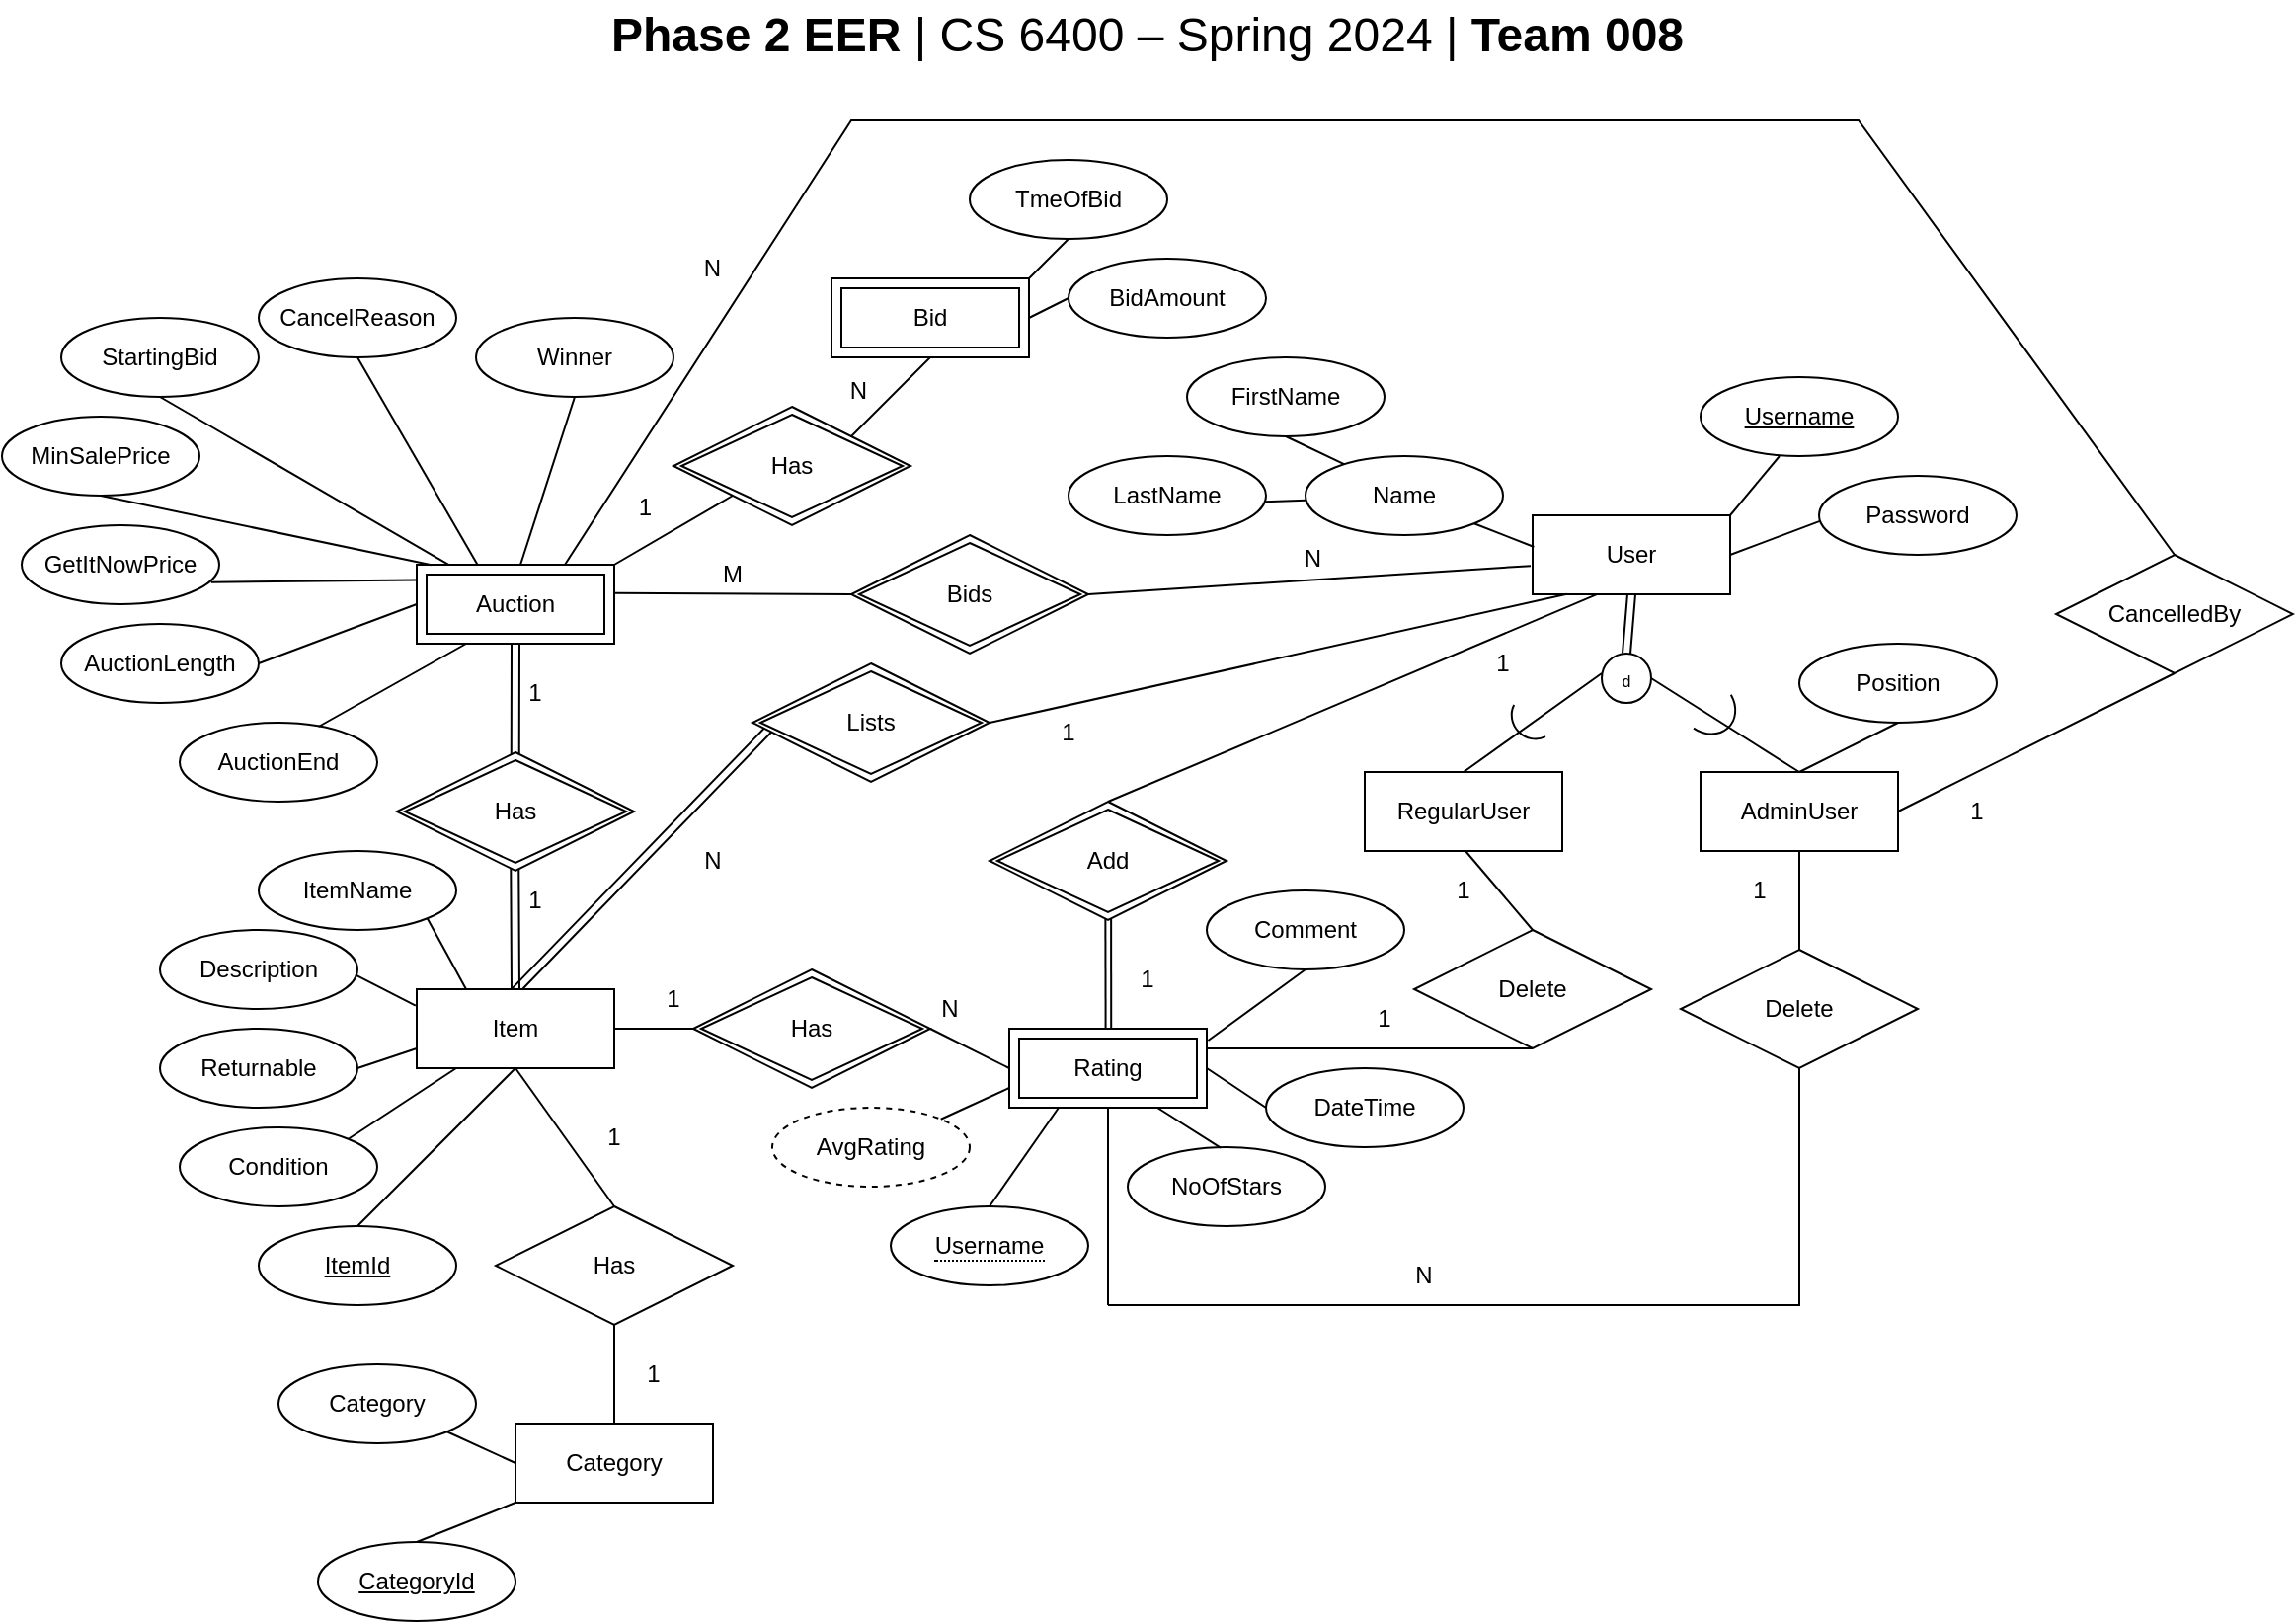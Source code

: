 <mxfile version="24.0.1" type="device">
  <diagram id="R2lEEEUBdFMjLlhIrx00" name="Page-1">
    <mxGraphModel dx="2284" dy="1818" grid="1" gridSize="10" guides="1" tooltips="1" connect="1" arrows="1" fold="1" page="1" pageScale="1" pageWidth="850" pageHeight="1100" background="none" math="0" shadow="0" extFonts="Permanent Marker^https://fonts.googleapis.com/css?family=Permanent+Marker">
      <root>
        <mxCell id="0" />
        <mxCell id="1" parent="0" />
        <mxCell id="Hxyw7TVed6CMUhGU0ngd-3" value="User" style="whiteSpace=wrap;html=1;align=center;" parent="1" vertex="1">
          <mxGeometry x="375" y="80" width="100" height="40" as="geometry" />
        </mxCell>
        <mxCell id="Hxyw7TVed6CMUhGU0ngd-4" value="AdminUser" style="whiteSpace=wrap;html=1;align=center;" parent="1" vertex="1">
          <mxGeometry x="460" y="210" width="100" height="40" as="geometry" />
        </mxCell>
        <mxCell id="Hxyw7TVed6CMUhGU0ngd-5" value="RegularUser" style="whiteSpace=wrap;html=1;align=center;" parent="1" vertex="1">
          <mxGeometry x="290" y="210" width="100" height="40" as="geometry" />
        </mxCell>
        <mxCell id="Hxyw7TVed6CMUhGU0ngd-7" value="Password" style="ellipse;whiteSpace=wrap;html=1;align=center;" parent="1" vertex="1">
          <mxGeometry x="520" y="60" width="100" height="40" as="geometry" />
        </mxCell>
        <mxCell id="Hxyw7TVed6CMUhGU0ngd-14" value="&lt;font style=&quot;font-size: 8px;&quot;&gt;d&lt;/font&gt;" style="ellipse;whiteSpace=wrap;html=1;aspect=fixed;align=center;" parent="1" vertex="1">
          <mxGeometry x="410" y="150" width="25" height="25" as="geometry" />
        </mxCell>
        <mxCell id="Hxyw7TVed6CMUhGU0ngd-17" value="" style="endArrow=none;html=1;rounded=0;entryX=0.004;entryY=0.574;entryDx=0;entryDy=0;exitX=1;exitY=0.5;exitDx=0;exitDy=0;entryPerimeter=0;" parent="1" source="Hxyw7TVed6CMUhGU0ngd-3" target="Hxyw7TVed6CMUhGU0ngd-7" edge="1">
          <mxGeometry width="50" height="50" relative="1" as="geometry">
            <mxPoint x="480" y="110" as="sourcePoint" />
            <mxPoint x="510" y="90" as="targetPoint" />
          </mxGeometry>
        </mxCell>
        <mxCell id="Hxyw7TVed6CMUhGU0ngd-18" value="" style="endArrow=none;html=1;rounded=0;exitX=1;exitY=0;exitDx=0;exitDy=0;" parent="1" source="Hxyw7TVed6CMUhGU0ngd-3" edge="1">
          <mxGeometry width="50" height="50" relative="1" as="geometry">
            <mxPoint x="450" y="100" as="sourcePoint" />
            <mxPoint x="500" y="50" as="targetPoint" />
          </mxGeometry>
        </mxCell>
        <mxCell id="Hxyw7TVed6CMUhGU0ngd-20" value="Username" style="ellipse;whiteSpace=wrap;html=1;align=center;fontStyle=4;" parent="1" vertex="1">
          <mxGeometry x="460" y="10" width="100" height="40" as="geometry" />
        </mxCell>
        <mxCell id="Hxyw7TVed6CMUhGU0ngd-21" value="FirstName" style="ellipse;whiteSpace=wrap;html=1;align=center;" parent="1" vertex="1">
          <mxGeometry x="200" width="100" height="40" as="geometry" />
        </mxCell>
        <mxCell id="Hxyw7TVed6CMUhGU0ngd-22" value="LastName" style="ellipse;whiteSpace=wrap;html=1;align=center;" parent="1" vertex="1">
          <mxGeometry x="140" y="50" width="100" height="40" as="geometry" />
        </mxCell>
        <mxCell id="Hxyw7TVed6CMUhGU0ngd-23" value="" style="endArrow=none;html=1;rounded=0;exitX=0.993;exitY=0.579;exitDx=0;exitDy=0;exitPerimeter=0;entryX=0.003;entryY=0.558;entryDx=0;entryDy=0;entryPerimeter=0;" parent="1" source="Hxyw7TVed6CMUhGU0ngd-22" target="oSjo5vYRVV7ij-zCYn1A-18" edge="1">
          <mxGeometry width="50" height="50" relative="1" as="geometry">
            <mxPoint x="285" y="160" as="sourcePoint" />
            <mxPoint x="375" y="110" as="targetPoint" />
          </mxGeometry>
        </mxCell>
        <mxCell id="Hxyw7TVed6CMUhGU0ngd-24" value="" style="endArrow=none;html=1;rounded=0;exitX=0.5;exitY=1;exitDx=0;exitDy=0;entryX=0.2;entryY=0.108;entryDx=0;entryDy=0;entryPerimeter=0;" parent="1" source="Hxyw7TVed6CMUhGU0ngd-21" target="oSjo5vYRVV7ij-zCYn1A-18" edge="1">
          <mxGeometry width="50" height="50" relative="1" as="geometry">
            <mxPoint x="340" y="50" as="sourcePoint" />
            <mxPoint x="400" y="80" as="targetPoint" />
          </mxGeometry>
        </mxCell>
        <mxCell id="Hxyw7TVed6CMUhGU0ngd-26" value="Position" style="ellipse;whiteSpace=wrap;html=1;align=center;" parent="1" vertex="1">
          <mxGeometry x="510" y="145" width="100" height="40" as="geometry" />
        </mxCell>
        <mxCell id="Hxyw7TVed6CMUhGU0ngd-27" value="" style="endArrow=none;html=1;rounded=0;exitX=0.5;exitY=0;exitDx=0;exitDy=0;entryX=0.5;entryY=1;entryDx=0;entryDy=0;" parent="1" source="Hxyw7TVed6CMUhGU0ngd-4" target="Hxyw7TVed6CMUhGU0ngd-26" edge="1">
          <mxGeometry width="50" height="50" relative="1" as="geometry">
            <mxPoint x="390" y="260" as="sourcePoint" />
            <mxPoint x="440" y="210" as="targetPoint" />
          </mxGeometry>
        </mxCell>
        <mxCell id="Hxyw7TVed6CMUhGU0ngd-48" value="" style="endArrow=none;html=1;rounded=0;exitX=-0.01;exitY=0.64;exitDx=0;exitDy=0;entryX=1;entryY=0.5;entryDx=0;entryDy=0;exitPerimeter=0;" parent="1" source="Hxyw7TVed6CMUhGU0ngd-3" target="Hxyw7TVed6CMUhGU0ngd-84" edge="1">
          <mxGeometry relative="1" as="geometry">
            <mxPoint x="320" y="130.0" as="sourcePoint" />
            <mxPoint x="320" y="170" as="targetPoint" />
          </mxGeometry>
        </mxCell>
        <mxCell id="Hxyw7TVed6CMUhGU0ngd-49" value="N" style="resizable=0;html=1;whiteSpace=wrap;align=right;verticalAlign=bottom;" parent="Hxyw7TVed6CMUhGU0ngd-48" connectable="0" vertex="1">
          <mxGeometry x="1" relative="1" as="geometry">
            <mxPoint x="120" y="-10" as="offset" />
          </mxGeometry>
        </mxCell>
        <mxCell id="Hxyw7TVed6CMUhGU0ngd-57" value="ItemName" style="ellipse;whiteSpace=wrap;html=1;align=center;" parent="1" vertex="1">
          <mxGeometry x="-270" y="250" width="100" height="40" as="geometry" />
        </mxCell>
        <mxCell id="Hxyw7TVed6CMUhGU0ngd-58" value="Description" style="ellipse;whiteSpace=wrap;html=1;align=center;" parent="1" vertex="1">
          <mxGeometry x="-320" y="290" width="100" height="40" as="geometry" />
        </mxCell>
        <mxCell id="Hxyw7TVed6CMUhGU0ngd-61" value="Returnable" style="ellipse;whiteSpace=wrap;html=1;align=center;" parent="1" vertex="1">
          <mxGeometry x="-320" y="340" width="100" height="40" as="geometry" />
        </mxCell>
        <mxCell id="Hxyw7TVed6CMUhGU0ngd-68" value="StartingBid" style="ellipse;whiteSpace=wrap;html=1;align=center;" parent="1" vertex="1">
          <mxGeometry x="-370" y="-20" width="100" height="40" as="geometry" />
        </mxCell>
        <mxCell id="Hxyw7TVed6CMUhGU0ngd-69" value="MinSalePrice" style="ellipse;whiteSpace=wrap;html=1;align=center;" parent="1" vertex="1">
          <mxGeometry x="-400" y="30" width="100" height="40" as="geometry" />
        </mxCell>
        <mxCell id="Hxyw7TVed6CMUhGU0ngd-70" value="AuctionLength" style="ellipse;whiteSpace=wrap;html=1;align=center;" parent="1" vertex="1">
          <mxGeometry x="-370" y="135" width="100" height="40" as="geometry" />
        </mxCell>
        <mxCell id="Hxyw7TVed6CMUhGU0ngd-71" value="AuctionEnd" style="ellipse;whiteSpace=wrap;html=1;align=center;" parent="1" vertex="1">
          <mxGeometry x="-310" y="185" width="100" height="40" as="geometry" />
        </mxCell>
        <mxCell id="Hxyw7TVed6CMUhGU0ngd-84" value="Bids" style="shape=rhombus;double=1;perimeter=rhombusPerimeter;whiteSpace=wrap;html=1;align=center;" parent="1" vertex="1">
          <mxGeometry x="30" y="90" width="120" height="60" as="geometry" />
        </mxCell>
        <mxCell id="oSjo5vYRVV7ij-zCYn1A-8" value="GetItNowPrice" style="ellipse;whiteSpace=wrap;html=1;align=center;" parent="1" vertex="1">
          <mxGeometry x="-390" y="85" width="100" height="40" as="geometry" />
        </mxCell>
        <mxCell id="oSjo5vYRVV7ij-zCYn1A-16" value="" style="shape=link;html=1;rounded=0;exitX=0.446;exitY=1.009;exitDx=0;exitDy=0;exitPerimeter=0;entryX=0.5;entryY=0;entryDx=0;entryDy=0;" parent="1" target="Hxyw7TVed6CMUhGU0ngd-14" edge="1">
          <mxGeometry relative="1" as="geometry">
            <mxPoint x="425.0" y="120.0" as="sourcePoint" />
            <mxPoint x="425.4" y="139.64" as="targetPoint" />
          </mxGeometry>
        </mxCell>
        <mxCell id="oSjo5vYRVV7ij-zCYn1A-18" value="Name" style="ellipse;whiteSpace=wrap;html=1;align=center;" parent="1" vertex="1">
          <mxGeometry x="260" y="50" width="100" height="40" as="geometry" />
        </mxCell>
        <mxCell id="oSjo5vYRVV7ij-zCYn1A-19" value="" style="endArrow=none;html=1;rounded=0;exitX=1;exitY=1;exitDx=0;exitDy=0;entryX=0.007;entryY=0.4;entryDx=0;entryDy=0;entryPerimeter=0;" parent="1" source="oSjo5vYRVV7ij-zCYn1A-18" target="Hxyw7TVed6CMUhGU0ngd-3" edge="1">
          <mxGeometry width="50" height="50" relative="1" as="geometry">
            <mxPoint x="290" y="160" as="sourcePoint" />
            <mxPoint x="340" y="110" as="targetPoint" />
          </mxGeometry>
        </mxCell>
        <mxCell id="oSjo5vYRVV7ij-zCYn1A-23" value="" style="shape=link;html=1;rounded=0;entryX=0.075;entryY=0.542;entryDx=0;entryDy=0;exitX=0.499;exitY=0.021;exitDx=0;exitDy=0;exitPerimeter=0;entryPerimeter=0;" parent="1" target="oSjo5vYRVV7ij-zCYn1A-77" edge="1">
          <mxGeometry width="50" height="50" relative="1" as="geometry">
            <mxPoint x="-140.1" y="320.84" as="sourcePoint" />
            <mxPoint x="40" y="230" as="targetPoint" />
          </mxGeometry>
        </mxCell>
        <mxCell id="oSjo5vYRVV7ij-zCYn1A-26" value="" style="endArrow=none;html=1;rounded=0;entryX=0.173;entryY=0.998;entryDx=0;entryDy=0;entryPerimeter=0;exitX=1;exitY=0.5;exitDx=0;exitDy=0;" parent="1" source="oSjo5vYRVV7ij-zCYn1A-77" target="Hxyw7TVed6CMUhGU0ngd-3" edge="1">
          <mxGeometry width="50" height="50" relative="1" as="geometry">
            <mxPoint x="160" y="230" as="sourcePoint" />
            <mxPoint x="260" y="190" as="targetPoint" />
          </mxGeometry>
        </mxCell>
        <mxCell id="oSjo5vYRVV7ij-zCYn1A-27" value="1" style="text;html=1;strokeColor=none;fillColor=none;align=center;verticalAlign=middle;whiteSpace=wrap;rounded=0;" parent="1" vertex="1">
          <mxGeometry x="110" y="175" width="60" height="30" as="geometry" />
        </mxCell>
        <mxCell id="oSjo5vYRVV7ij-zCYn1A-28" value="N" style="text;html=1;strokeColor=none;fillColor=none;align=center;verticalAlign=middle;whiteSpace=wrap;rounded=0;" parent="1" vertex="1">
          <mxGeometry x="-70" y="240" width="60" height="30" as="geometry" />
        </mxCell>
        <mxCell id="oSjo5vYRVV7ij-zCYn1A-30" value="Condition" style="ellipse;whiteSpace=wrap;html=1;align=center;" parent="1" vertex="1">
          <mxGeometry x="-310" y="390" width="100" height="40" as="geometry" />
        </mxCell>
        <mxCell id="oSjo5vYRVV7ij-zCYn1A-38" value="" style="endArrow=none;html=1;rounded=0;entryX=1.003;entryY=0.358;entryDx=0;entryDy=0;exitX=0;exitY=0.5;exitDx=0;exitDy=0;entryPerimeter=0;" parent="1" source="Hxyw7TVed6CMUhGU0ngd-84" target="oSjo5vYRVV7ij-zCYn1A-37" edge="1">
          <mxGeometry width="50" height="50" relative="1" as="geometry">
            <mxPoint x="76" y="142" as="sourcePoint" />
            <mxPoint x="-375" y="250" as="targetPoint" />
          </mxGeometry>
        </mxCell>
        <mxCell id="oSjo5vYRVV7ij-zCYn1A-37" value="Auction" style="shape=ext;margin=3;double=1;whiteSpace=wrap;html=1;align=center;" parent="1" vertex="1">
          <mxGeometry x="-190" y="105" width="100" height="40" as="geometry" />
        </mxCell>
        <mxCell id="oSjo5vYRVV7ij-zCYn1A-39" value="Has" style="shape=rhombus;double=1;perimeter=rhombusPerimeter;whiteSpace=wrap;html=1;align=center;" parent="1" vertex="1">
          <mxGeometry x="-200" y="200" width="120" height="60" as="geometry" />
        </mxCell>
        <mxCell id="oSjo5vYRVV7ij-zCYn1A-42" value="M" style="text;html=1;strokeColor=none;fillColor=none;align=center;verticalAlign=middle;whiteSpace=wrap;rounded=0;" parent="1" vertex="1">
          <mxGeometry x="-60" y="95" width="60" height="30" as="geometry" />
        </mxCell>
        <mxCell id="oSjo5vYRVV7ij-zCYn1A-43" value="1" style="text;html=1;strokeColor=none;fillColor=none;align=center;verticalAlign=middle;whiteSpace=wrap;rounded=0;" parent="1" vertex="1">
          <mxGeometry x="-160" y="155" width="60" height="30" as="geometry" />
        </mxCell>
        <mxCell id="oSjo5vYRVV7ij-zCYn1A-44" value="1" style="text;html=1;strokeColor=none;fillColor=none;align=center;verticalAlign=middle;whiteSpace=wrap;rounded=0;" parent="1" vertex="1">
          <mxGeometry x="-160" y="260" width="60" height="30" as="geometry" />
        </mxCell>
        <mxCell id="oSjo5vYRVV7ij-zCYn1A-46" value="" style="endArrow=none;html=1;rounded=0;exitX=0.703;exitY=0.05;exitDx=0;exitDy=0;exitPerimeter=0;entryX=0.25;entryY=1;entryDx=0;entryDy=0;" parent="1" source="Hxyw7TVed6CMUhGU0ngd-71" target="oSjo5vYRVV7ij-zCYn1A-37" edge="1">
          <mxGeometry width="50" height="50" relative="1" as="geometry">
            <mxPoint x="-120" y="170" as="sourcePoint" />
            <mxPoint x="-175" y="146" as="targetPoint" />
          </mxGeometry>
        </mxCell>
        <mxCell id="oSjo5vYRVV7ij-zCYn1A-47" value="" style="endArrow=none;html=1;rounded=0;exitX=1;exitY=0.5;exitDx=0;exitDy=0;entryX=0;entryY=0.5;entryDx=0;entryDy=0;" parent="1" source="Hxyw7TVed6CMUhGU0ngd-70" target="oSjo5vYRVV7ij-zCYn1A-37" edge="1">
          <mxGeometry width="50" height="50" relative="1" as="geometry">
            <mxPoint x="-150" y="200" as="sourcePoint" />
            <mxPoint x="-100" y="150" as="targetPoint" />
          </mxGeometry>
        </mxCell>
        <mxCell id="oSjo5vYRVV7ij-zCYn1A-48" value="" style="endArrow=none;html=1;rounded=0;exitX=0.959;exitY=0.721;exitDx=0;exitDy=0;exitPerimeter=0;entryX=-0.004;entryY=0.193;entryDx=0;entryDy=0;entryPerimeter=0;" parent="1" source="oSjo5vYRVV7ij-zCYn1A-8" target="oSjo5vYRVV7ij-zCYn1A-37" edge="1">
          <mxGeometry width="50" height="50" relative="1" as="geometry">
            <mxPoint x="-180" y="140" as="sourcePoint" />
            <mxPoint x="-130" y="90" as="targetPoint" />
          </mxGeometry>
        </mxCell>
        <mxCell id="oSjo5vYRVV7ij-zCYn1A-49" value="" style="endArrow=none;html=1;rounded=0;entryX=0.5;entryY=1;entryDx=0;entryDy=0;exitX=0.074;exitY=0.003;exitDx=0;exitDy=0;exitPerimeter=0;" parent="1" source="oSjo5vYRVV7ij-zCYn1A-37" target="Hxyw7TVed6CMUhGU0ngd-69" edge="1">
          <mxGeometry width="50" height="50" relative="1" as="geometry">
            <mxPoint x="-180" y="100" as="sourcePoint" />
            <mxPoint x="-130" y="90" as="targetPoint" />
          </mxGeometry>
        </mxCell>
        <mxCell id="oSjo5vYRVV7ij-zCYn1A-50" value="" style="endArrow=none;html=1;rounded=0;exitX=0.161;exitY=-0.001;exitDx=0;exitDy=0;exitPerimeter=0;entryX=0.5;entryY=1;entryDx=0;entryDy=0;" parent="1" source="oSjo5vYRVV7ij-zCYn1A-37" target="Hxyw7TVed6CMUhGU0ngd-68" edge="1">
          <mxGeometry width="50" height="50" relative="1" as="geometry">
            <mxPoint x="-180" y="150" as="sourcePoint" />
            <mxPoint x="-130" y="100" as="targetPoint" />
          </mxGeometry>
        </mxCell>
        <mxCell id="oSjo5vYRVV7ij-zCYn1A-51" value="" style="endArrow=none;html=1;rounded=0;exitX=1;exitY=1;exitDx=0;exitDy=0;entryX=0.25;entryY=0;entryDx=0;entryDy=0;" parent="1" source="Hxyw7TVed6CMUhGU0ngd-57" edge="1">
          <mxGeometry width="50" height="50" relative="1" as="geometry">
            <mxPoint x="-200" y="340" as="sourcePoint" />
            <mxPoint x="-165" y="320" as="targetPoint" />
          </mxGeometry>
        </mxCell>
        <mxCell id="oSjo5vYRVV7ij-zCYn1A-52" value="" style="endArrow=none;html=1;rounded=0;exitX=0.989;exitY=0.567;exitDx=0;exitDy=0;entryX=-0.006;entryY=0.207;entryDx=0;entryDy=0;entryPerimeter=0;exitPerimeter=0;" parent="1" source="Hxyw7TVed6CMUhGU0ngd-58" edge="1">
          <mxGeometry width="50" height="50" relative="1" as="geometry">
            <mxPoint x="-200" y="340" as="sourcePoint" />
            <mxPoint x="-190.6" y="328.28" as="targetPoint" />
          </mxGeometry>
        </mxCell>
        <mxCell id="oSjo5vYRVV7ij-zCYn1A-53" value="" style="endArrow=none;html=1;rounded=0;exitX=1;exitY=0.5;exitDx=0;exitDy=0;entryX=0;entryY=0.75;entryDx=0;entryDy=0;" parent="1" source="Hxyw7TVed6CMUhGU0ngd-61" edge="1">
          <mxGeometry width="50" height="50" relative="1" as="geometry">
            <mxPoint x="-230" y="360" as="sourcePoint" />
            <mxPoint x="-190" y="350" as="targetPoint" />
          </mxGeometry>
        </mxCell>
        <mxCell id="oSjo5vYRVV7ij-zCYn1A-54" value="" style="endArrow=none;html=1;rounded=0;exitX=1;exitY=0;exitDx=0;exitDy=0;entryX=0.195;entryY=1.013;entryDx=0;entryDy=0;entryPerimeter=0;" parent="1" source="oSjo5vYRVV7ij-zCYn1A-30" edge="1" target="lAz_LR4isITprQSDIWvb-13">
          <mxGeometry width="50" height="50" relative="1" as="geometry">
            <mxPoint x="-170" y="380" as="sourcePoint" />
            <mxPoint x="-140" y="360" as="targetPoint" />
            <Array as="points">
              <mxPoint x="-170" y="360" />
            </Array>
          </mxGeometry>
        </mxCell>
        <mxCell id="oSjo5vYRVV7ij-zCYn1A-66" value="BidAmount" style="ellipse;whiteSpace=wrap;html=1;align=center;" parent="1" vertex="1">
          <mxGeometry x="140" y="-50" width="100" height="40" as="geometry" />
        </mxCell>
        <mxCell id="oSjo5vYRVV7ij-zCYn1A-68" value="TmeOfBid" style="ellipse;whiteSpace=wrap;html=1;align=center;" parent="1" vertex="1">
          <mxGeometry x="90" y="-100" width="100" height="40" as="geometry" />
        </mxCell>
        <mxCell id="oSjo5vYRVV7ij-zCYn1A-69" value="" style="endArrow=none;html=1;rounded=0;exitX=0;exitY=0.5;exitDx=0;exitDy=0;entryX=1;entryY=0.5;entryDx=0;entryDy=0;" parent="1" source="oSjo5vYRVV7ij-zCYn1A-66" target="lAz_LR4isITprQSDIWvb-16" edge="1">
          <mxGeometry width="50" height="50" relative="1" as="geometry">
            <mxPoint x="360" y="695" as="sourcePoint" />
            <mxPoint x="75" y="95" as="targetPoint" />
          </mxGeometry>
        </mxCell>
        <mxCell id="oSjo5vYRVV7ij-zCYn1A-70" value="" style="endArrow=none;html=1;rounded=0;exitX=0.5;exitY=1;exitDx=0;exitDy=0;entryX=1;entryY=0;entryDx=0;entryDy=0;" parent="1" source="oSjo5vYRVV7ij-zCYn1A-68" edge="1" target="lAz_LR4isITprQSDIWvb-16">
          <mxGeometry width="50" height="50" relative="1" as="geometry">
            <mxPoint x="340" y="695" as="sourcePoint" />
            <mxPoint x="105" y="95" as="targetPoint" />
          </mxGeometry>
        </mxCell>
        <mxCell id="oSjo5vYRVV7ij-zCYn1A-71" value="CancelReason" style="ellipse;whiteSpace=wrap;html=1;align=center;" parent="1" vertex="1">
          <mxGeometry x="-270" y="-40" width="100" height="40" as="geometry" />
        </mxCell>
        <mxCell id="oSjo5vYRVV7ij-zCYn1A-74" value="Winner" style="ellipse;whiteSpace=wrap;html=1;align=center;" parent="1" vertex="1">
          <mxGeometry x="-160" y="-20" width="100" height="40" as="geometry" />
        </mxCell>
        <mxCell id="oSjo5vYRVV7ij-zCYn1A-77" value="Lists" style="shape=rhombus;double=1;perimeter=rhombusPerimeter;whiteSpace=wrap;html=1;align=center;" parent="1" vertex="1">
          <mxGeometry x="-20" y="155" width="120" height="60" as="geometry" />
        </mxCell>
        <mxCell id="oSjo5vYRVV7ij-zCYn1A-78" value="" style="endArrow=none;html=1;rounded=0;entryX=0.5;entryY=1;entryDx=0;entryDy=0;exitX=0.307;exitY=-0.002;exitDx=0;exitDy=0;exitPerimeter=0;" parent="1" source="oSjo5vYRVV7ij-zCYn1A-37" target="oSjo5vYRVV7ij-zCYn1A-71" edge="1">
          <mxGeometry width="50" height="50" relative="1" as="geometry">
            <mxPoint x="-110" y="150" as="sourcePoint" />
            <mxPoint x="-60" y="100" as="targetPoint" />
          </mxGeometry>
        </mxCell>
        <mxCell id="oSjo5vYRVV7ij-zCYn1A-81" value="" style="endArrow=none;html=1;rounded=0;entryX=0.5;entryY=1;entryDx=0;entryDy=0;exitX=0.524;exitY=0.01;exitDx=0;exitDy=0;exitPerimeter=0;" parent="1" source="oSjo5vYRVV7ij-zCYn1A-37" target="oSjo5vYRVV7ij-zCYn1A-74" edge="1">
          <mxGeometry width="50" height="50" relative="1" as="geometry">
            <mxPoint x="-130" y="100" as="sourcePoint" />
            <mxPoint x="-90" y="70" as="targetPoint" />
          </mxGeometry>
        </mxCell>
        <mxCell id="oSjo5vYRVV7ij-zCYn1A-84" value="" style="shape=link;html=1;rounded=0;entryX=0.5;entryY=1;entryDx=0;entryDy=0;exitX=0.499;exitY=0.021;exitDx=0;exitDy=0;exitPerimeter=0;" parent="1" source="oSjo5vYRVV7ij-zCYn1A-39" target="oSjo5vYRVV7ij-zCYn1A-37" edge="1">
          <mxGeometry relative="1" as="geometry">
            <mxPoint x="-140" y="200" as="sourcePoint" />
            <mxPoint x="-140" y="150.28" as="targetPoint" />
          </mxGeometry>
        </mxCell>
        <mxCell id="oSjo5vYRVV7ij-zCYn1A-87" value="" style="shape=link;html=1;rounded=0;entryX=0.5;entryY=0;entryDx=0;entryDy=0;exitX=0.497;exitY=0.981;exitDx=0;exitDy=0;exitPerimeter=0;" parent="1" source="oSjo5vYRVV7ij-zCYn1A-39" edge="1">
          <mxGeometry relative="1" as="geometry">
            <mxPoint x="-140" y="280" as="sourcePoint" />
            <mxPoint x="-140" y="320" as="targetPoint" />
          </mxGeometry>
        </mxCell>
        <mxCell id="oSjo5vYRVV7ij-zCYn1A-89" value="CancelledBy" style="shape=rhombus;perimeter=rhombusPerimeter;whiteSpace=wrap;html=1;align=center;" parent="1" vertex="1">
          <mxGeometry x="640" y="100" width="120" height="60" as="geometry" />
        </mxCell>
        <mxCell id="oSjo5vYRVV7ij-zCYn1A-90" value="" style="endArrow=none;html=1;rounded=0;entryX=0.5;entryY=1;entryDx=0;entryDy=0;exitX=1;exitY=0.5;exitDx=0;exitDy=0;" parent="1" source="Hxyw7TVed6CMUhGU0ngd-4" target="oSjo5vYRVV7ij-zCYn1A-89" edge="1">
          <mxGeometry width="50" height="50" relative="1" as="geometry">
            <mxPoint x="270" y="250" as="sourcePoint" />
            <mxPoint x="320" y="200" as="targetPoint" />
          </mxGeometry>
        </mxCell>
        <mxCell id="oSjo5vYRVV7ij-zCYn1A-93" value="" style="endArrow=none;html=1;rounded=0;entryX=0.5;entryY=0;entryDx=0;entryDy=0;exitX=0.75;exitY=0;exitDx=0;exitDy=0;" parent="1" source="oSjo5vYRVV7ij-zCYn1A-37" target="oSjo5vYRVV7ij-zCYn1A-89" edge="1">
          <mxGeometry width="50" height="50" relative="1" as="geometry">
            <mxPoint x="-130" y="110" as="sourcePoint" />
            <mxPoint x="390" y="180" as="targetPoint" />
            <Array as="points">
              <mxPoint x="30" y="-120" />
              <mxPoint x="450" y="-120" />
              <mxPoint x="540" y="-120" />
            </Array>
          </mxGeometry>
        </mxCell>
        <mxCell id="oSjo5vYRVV7ij-zCYn1A-95" value="1" style="text;html=1;strokeColor=none;fillColor=none;align=center;verticalAlign=middle;whiteSpace=wrap;rounded=0;" parent="1" vertex="1">
          <mxGeometry x="570" y="215" width="60" height="30" as="geometry" />
        </mxCell>
        <mxCell id="oSjo5vYRVV7ij-zCYn1A-99" value="Rating" style="shape=ext;margin=3;double=1;whiteSpace=wrap;html=1;align=center;" parent="1" vertex="1">
          <mxGeometry x="110" y="340" width="100" height="40" as="geometry" />
        </mxCell>
        <mxCell id="oSjo5vYRVV7ij-zCYn1A-100" value="" style="endArrow=none;html=1;rounded=0;entryX=0.327;entryY=0.999;entryDx=0;entryDy=0;entryPerimeter=0;exitX=0.5;exitY=0;exitDx=0;exitDy=0;" parent="1" source="oSjo5vYRVV7ij-zCYn1A-102" target="Hxyw7TVed6CMUhGU0ngd-3" edge="1">
          <mxGeometry width="50" height="50" relative="1" as="geometry">
            <mxPoint x="210" y="220" as="sourcePoint" />
            <mxPoint x="170" y="230" as="targetPoint" />
          </mxGeometry>
        </mxCell>
        <mxCell id="oSjo5vYRVV7ij-zCYn1A-102" value="Add" style="shape=rhombus;double=1;perimeter=rhombusPerimeter;whiteSpace=wrap;html=1;align=center;" parent="1" vertex="1">
          <mxGeometry x="100" y="225" width="120" height="60" as="geometry" />
        </mxCell>
        <mxCell id="oSjo5vYRVV7ij-zCYn1A-103" value="" style="endArrow=none;html=1;rounded=0;exitX=0.516;exitY=-0.01;exitDx=0;exitDy=0;entryX=0.513;entryY=0.991;entryDx=0;entryDy=0;entryPerimeter=0;exitPerimeter=0;" parent="1" source="oSjo5vYRVV7ij-zCYn1A-99" target="oSjo5vYRVV7ij-zCYn1A-102" edge="1">
          <mxGeometry width="50" height="50" relative="1" as="geometry">
            <mxPoint x="220" y="270" as="sourcePoint" />
            <mxPoint x="270" y="220" as="targetPoint" />
          </mxGeometry>
        </mxCell>
        <mxCell id="oSjo5vYRVV7ij-zCYn1A-106" value="Comment" style="ellipse;whiteSpace=wrap;html=1;align=center;" parent="1" vertex="1">
          <mxGeometry x="210" y="270" width="100" height="40" as="geometry" />
        </mxCell>
        <mxCell id="oSjo5vYRVV7ij-zCYn1A-107" value="DateTime" style="ellipse;whiteSpace=wrap;html=1;align=center;" parent="1" vertex="1">
          <mxGeometry x="240" y="360" width="100" height="40" as="geometry" />
        </mxCell>
        <mxCell id="oSjo5vYRVV7ij-zCYn1A-108" value="NoOfStars" style="ellipse;whiteSpace=wrap;html=1;align=center;" parent="1" vertex="1">
          <mxGeometry x="170" y="400" width="100" height="40" as="geometry" />
        </mxCell>
        <mxCell id="oSjo5vYRVV7ij-zCYn1A-109" value="AvgRating" style="ellipse;whiteSpace=wrap;html=1;align=center;dashed=1;" parent="1" vertex="1">
          <mxGeometry x="-10" y="380" width="100" height="40" as="geometry" />
        </mxCell>
        <mxCell id="oSjo5vYRVV7ij-zCYn1A-110" value="1" style="text;html=1;strokeColor=none;fillColor=none;align=center;verticalAlign=middle;whiteSpace=wrap;rounded=0;" parent="1" vertex="1">
          <mxGeometry x="330" y="140" width="60" height="30" as="geometry" />
        </mxCell>
        <mxCell id="oSjo5vYRVV7ij-zCYn1A-112" value="" style="endArrow=none;html=1;rounded=0;entryX=0.5;entryY=1;entryDx=0;entryDy=0;exitX=1.007;exitY=0.15;exitDx=0;exitDy=0;exitPerimeter=0;" parent="1" source="oSjo5vYRVV7ij-zCYn1A-99" target="oSjo5vYRVV7ij-zCYn1A-106" edge="1">
          <mxGeometry width="50" height="50" relative="1" as="geometry">
            <mxPoint x="190" y="390" as="sourcePoint" />
            <mxPoint x="240" y="340" as="targetPoint" />
          </mxGeometry>
        </mxCell>
        <mxCell id="oSjo5vYRVV7ij-zCYn1A-113" value="" style="endArrow=none;html=1;rounded=0;entryX=0;entryY=0.5;entryDx=0;entryDy=0;exitX=1;exitY=0.5;exitDx=0;exitDy=0;" parent="1" source="oSjo5vYRVV7ij-zCYn1A-99" target="oSjo5vYRVV7ij-zCYn1A-107" edge="1">
          <mxGeometry width="50" height="50" relative="1" as="geometry">
            <mxPoint x="190" y="390" as="sourcePoint" />
            <mxPoint x="240" y="340" as="targetPoint" />
          </mxGeometry>
        </mxCell>
        <mxCell id="oSjo5vYRVV7ij-zCYn1A-114" value="" style="endArrow=none;html=1;rounded=0;entryX=0.47;entryY=0.008;entryDx=0;entryDy=0;entryPerimeter=0;exitX=0.75;exitY=1;exitDx=0;exitDy=0;" parent="1" source="oSjo5vYRVV7ij-zCYn1A-99" target="oSjo5vYRVV7ij-zCYn1A-108" edge="1">
          <mxGeometry width="50" height="50" relative="1" as="geometry">
            <mxPoint x="190" y="390" as="sourcePoint" />
            <mxPoint x="240" y="340" as="targetPoint" />
          </mxGeometry>
        </mxCell>
        <mxCell id="oSjo5vYRVV7ij-zCYn1A-115" value="" style="endArrow=none;html=1;rounded=0;entryX=0;entryY=0.75;entryDx=0;entryDy=0;exitX=1;exitY=0;exitDx=0;exitDy=0;" parent="1" source="oSjo5vYRVV7ij-zCYn1A-109" target="oSjo5vYRVV7ij-zCYn1A-99" edge="1">
          <mxGeometry width="50" height="50" relative="1" as="geometry">
            <mxPoint x="190" y="390" as="sourcePoint" />
            <mxPoint x="240" y="340" as="targetPoint" />
          </mxGeometry>
        </mxCell>
        <mxCell id="oSjo5vYRVV7ij-zCYn1A-116" value="Has" style="shape=rhombus;double=1;perimeter=rhombusPerimeter;whiteSpace=wrap;html=1;align=center;" parent="1" vertex="1">
          <mxGeometry x="-50" y="310" width="120" height="60" as="geometry" />
        </mxCell>
        <mxCell id="oSjo5vYRVV7ij-zCYn1A-117" value="" style="endArrow=none;html=1;rounded=0;entryX=0;entryY=0.5;entryDx=0;entryDy=0;exitX=1;exitY=0.5;exitDx=0;exitDy=0;" parent="1" source="oSjo5vYRVV7ij-zCYn1A-116" target="oSjo5vYRVV7ij-zCYn1A-99" edge="1">
          <mxGeometry width="50" height="50" relative="1" as="geometry">
            <mxPoint x="110" y="420" as="sourcePoint" />
            <mxPoint x="160" y="370" as="targetPoint" />
          </mxGeometry>
        </mxCell>
        <mxCell id="oSjo5vYRVV7ij-zCYn1A-118" value="" style="endArrow=none;html=1;rounded=0;entryX=0;entryY=0.5;entryDx=0;entryDy=0;" parent="1" target="oSjo5vYRVV7ij-zCYn1A-116" edge="1">
          <mxGeometry width="50" height="50" relative="1" as="geometry">
            <mxPoint x="-90" y="340" as="sourcePoint" />
            <mxPoint x="160" y="370" as="targetPoint" />
          </mxGeometry>
        </mxCell>
        <mxCell id="oSjo5vYRVV7ij-zCYn1A-119" value="N" style="text;html=1;strokeColor=none;fillColor=none;align=center;verticalAlign=middle;whiteSpace=wrap;rounded=0;" parent="1" vertex="1">
          <mxGeometry x="50" y="315" width="60" height="30" as="geometry" />
        </mxCell>
        <mxCell id="oSjo5vYRVV7ij-zCYn1A-120" value="1" style="text;html=1;strokeColor=none;fillColor=none;align=center;verticalAlign=middle;whiteSpace=wrap;rounded=0;" parent="1" vertex="1">
          <mxGeometry x="-90" y="310" width="60" height="30" as="geometry" />
        </mxCell>
        <mxCell id="oSjo5vYRVV7ij-zCYn1A-122" value="1" style="text;html=1;strokeColor=none;fillColor=none;align=center;verticalAlign=middle;whiteSpace=wrap;rounded=0;" parent="1" vertex="1">
          <mxGeometry x="150" y="300" width="60" height="30" as="geometry" />
        </mxCell>
        <mxCell id="oSjo5vYRVV7ij-zCYn1A-123" value="Delete" style="shape=rhombus;perimeter=rhombusPerimeter;whiteSpace=wrap;html=1;align=center;" parent="1" vertex="1">
          <mxGeometry x="450" y="300" width="120" height="60" as="geometry" />
        </mxCell>
        <mxCell id="oSjo5vYRVV7ij-zCYn1A-124" value="" style="endArrow=none;html=1;rounded=0;entryX=0.5;entryY=1;entryDx=0;entryDy=0;exitX=0.5;exitY=0;exitDx=0;exitDy=0;" parent="1" source="oSjo5vYRVV7ij-zCYn1A-123" target="Hxyw7TVed6CMUhGU0ngd-4" edge="1">
          <mxGeometry width="50" height="50" relative="1" as="geometry">
            <mxPoint x="230" y="400" as="sourcePoint" />
            <mxPoint x="280" y="350" as="targetPoint" />
          </mxGeometry>
        </mxCell>
        <mxCell id="oSjo5vYRVV7ij-zCYn1A-125" value="" style="endArrow=none;html=1;rounded=0;entryX=0.5;entryY=1;entryDx=0;entryDy=0;" parent="1" target="oSjo5vYRVV7ij-zCYn1A-123" edge="1">
          <mxGeometry width="50" height="50" relative="1" as="geometry">
            <mxPoint x="160" y="480" as="sourcePoint" />
            <mxPoint x="280" y="350" as="targetPoint" />
            <Array as="points">
              <mxPoint x="510" y="480" />
            </Array>
          </mxGeometry>
        </mxCell>
        <mxCell id="oSjo5vYRVV7ij-zCYn1A-126" value="1" style="text;html=1;strokeColor=none;fillColor=none;align=center;verticalAlign=middle;whiteSpace=wrap;rounded=0;" parent="1" vertex="1">
          <mxGeometry x="460" y="255" width="60" height="30" as="geometry" />
        </mxCell>
        <mxCell id="oSjo5vYRVV7ij-zCYn1A-127" value="N" style="text;html=1;strokeColor=none;fillColor=none;align=center;verticalAlign=middle;whiteSpace=wrap;rounded=0;" parent="1" vertex="1">
          <mxGeometry x="290" y="450" width="60" height="30" as="geometry" />
        </mxCell>
        <mxCell id="oSjo5vYRVV7ij-zCYn1A-129" value="" style="endArrow=none;html=1;rounded=0;entryX=0.5;entryY=1;entryDx=0;entryDy=0;" parent="1" target="oSjo5vYRVV7ij-zCYn1A-99" edge="1">
          <mxGeometry width="50" height="50" relative="1" as="geometry">
            <mxPoint x="160" y="480" as="sourcePoint" />
            <mxPoint x="240" y="290" as="targetPoint" />
          </mxGeometry>
        </mxCell>
        <mxCell id="oSjo5vYRVV7ij-zCYn1A-130" value="Delete" style="shape=rhombus;perimeter=rhombusPerimeter;whiteSpace=wrap;html=1;align=center;" parent="1" vertex="1">
          <mxGeometry x="315" y="290" width="120" height="60" as="geometry" />
        </mxCell>
        <mxCell id="oSjo5vYRVV7ij-zCYn1A-131" value="" style="endArrow=none;html=1;rounded=0;exitX=0.5;exitY=0;exitDx=0;exitDy=0;" parent="1" source="oSjo5vYRVV7ij-zCYn1A-130" edge="1">
          <mxGeometry width="50" height="50" relative="1" as="geometry">
            <mxPoint x="190" y="340" as="sourcePoint" />
            <mxPoint x="341" y="250" as="targetPoint" />
          </mxGeometry>
        </mxCell>
        <mxCell id="oSjo5vYRVV7ij-zCYn1A-132" value="" style="endArrow=none;html=1;rounded=0;entryX=0.5;entryY=1;entryDx=0;entryDy=0;exitX=1;exitY=0.25;exitDx=0;exitDy=0;" parent="1" source="oSjo5vYRVV7ij-zCYn1A-99" target="oSjo5vYRVV7ij-zCYn1A-130" edge="1">
          <mxGeometry width="50" height="50" relative="1" as="geometry">
            <mxPoint x="190" y="340" as="sourcePoint" />
            <mxPoint x="240" y="290" as="targetPoint" />
          </mxGeometry>
        </mxCell>
        <mxCell id="oSjo5vYRVV7ij-zCYn1A-133" value="1" style="text;html=1;strokeColor=none;fillColor=none;align=center;verticalAlign=middle;whiteSpace=wrap;rounded=0;" parent="1" vertex="1">
          <mxGeometry x="310" y="255" width="60" height="30" as="geometry" />
        </mxCell>
        <mxCell id="oSjo5vYRVV7ij-zCYn1A-134" value="1" style="text;html=1;strokeColor=none;fillColor=none;align=center;verticalAlign=middle;whiteSpace=wrap;rounded=0;" parent="1" vertex="1">
          <mxGeometry x="270" y="320" width="60" height="30" as="geometry" />
        </mxCell>
        <mxCell id="4" value="" style="group" parent="1" vertex="1" connectable="0">
          <mxGeometry x="350" y="160" width="60" height="45.34" as="geometry" />
        </mxCell>
        <mxCell id="5" value="" style="verticalLabelPosition=bottom;verticalAlign=top;html=1;shape=mxgraph.basic.arc;startAngle=0.3;endAngle=0.702;rotation=45;" parent="4" vertex="1">
          <mxGeometry x="14.105" y="10.31" width="23.742" height="22.67" as="geometry" />
        </mxCell>
        <mxCell id="6" value="" style="endArrow=none;html=1;rounded=0;exitX=0.5;exitY=0;exitDx=0;exitDy=0;" parent="4" edge="1" source="Hxyw7TVed6CMUhGU0ngd-5">
          <mxGeometry width="50" height="50" relative="1" as="geometry">
            <mxPoint y="45.34" as="sourcePoint" />
            <mxPoint x="60" as="targetPoint" />
          </mxGeometry>
        </mxCell>
        <mxCell id="8" value="" style="group;rotation=-90;" parent="1" vertex="1" connectable="0">
          <mxGeometry x="450" y="145" width="52.58" height="62.58" as="geometry" />
        </mxCell>
        <mxCell id="9" value="" style="verticalLabelPosition=bottom;verticalAlign=top;html=1;shape=mxgraph.basic.arc;startAngle=0.3;endAngle=0.715;rotation=-45;" parent="8" vertex="1">
          <mxGeometry y="15.65" width="26.29" height="31.29" as="geometry" />
        </mxCell>
        <mxCell id="10" value="" style="endArrow=none;html=1;rounded=0;exitX=0.5;exitY=0;exitDx=0;exitDy=0;entryX=1;entryY=0.5;entryDx=0;entryDy=0;" parent="1" source="Hxyw7TVed6CMUhGU0ngd-4" target="Hxyw7TVed6CMUhGU0ngd-14" edge="1">
          <mxGeometry width="50" height="50" relative="1" as="geometry">
            <mxPoint x="498.502" y="237.996" as="sourcePoint" />
            <mxPoint x="440" y="170" as="targetPoint" />
          </mxGeometry>
        </mxCell>
        <mxCell id="12" value="N" style="resizable=0;html=1;whiteSpace=wrap;align=right;verticalAlign=bottom;" parent="1" connectable="0" vertex="1">
          <mxGeometry x="-199.999" y="135.0" as="geometry">
            <mxPoint x="165" y="-172" as="offset" />
          </mxGeometry>
        </mxCell>
        <mxCell id="13" value="&lt;p style=&quot;margin: 2pt 0in 0in; line-height: normal;&quot; align=&quot;center&quot; class=&quot;MsoNormal&quot;&gt;&lt;font style=&quot;font-size: 24px;&quot;&gt;&lt;b&gt;&lt;span style=&quot;font-family: Arial, sans-serif;&quot;&gt;Phase 2 EER &lt;/span&gt;&lt;/b&gt;&lt;span&gt;| CS 6400 – Spring 2024 | &lt;b&gt;Team 008&lt;/b&gt;&lt;/span&gt;&lt;/font&gt;&lt;/p&gt;" style="text;html=1;strokeColor=none;fillColor=none;align=center;verticalAlign=middle;whiteSpace=wrap;rounded=0;" parent="1" vertex="1">
          <mxGeometry x="-220" y="-180" width="800" height="30" as="geometry" />
        </mxCell>
        <mxCell id="lAz_LR4isITprQSDIWvb-13" value="Item" style="whiteSpace=wrap;html=1;align=center;" vertex="1" parent="1">
          <mxGeometry x="-190" y="320" width="100" height="40" as="geometry" />
        </mxCell>
        <mxCell id="lAz_LR4isITprQSDIWvb-14" value="&lt;u&gt;ItemId&lt;/u&gt;" style="ellipse;whiteSpace=wrap;html=1;align=center;" vertex="1" parent="1">
          <mxGeometry x="-270" y="440" width="100" height="40" as="geometry" />
        </mxCell>
        <mxCell id="lAz_LR4isITprQSDIWvb-15" value="" style="endArrow=none;html=1;rounded=0;entryX=0.5;entryY=1;entryDx=0;entryDy=0;exitX=0.5;exitY=0;exitDx=0;exitDy=0;" edge="1" parent="1" source="lAz_LR4isITprQSDIWvb-14" target="lAz_LR4isITprQSDIWvb-13">
          <mxGeometry width="50" height="50" relative="1" as="geometry">
            <mxPoint x="-170" y="450" as="sourcePoint" />
            <mxPoint x="-120" y="400" as="targetPoint" />
          </mxGeometry>
        </mxCell>
        <mxCell id="lAz_LR4isITprQSDIWvb-16" value="Bid" style="shape=ext;margin=3;double=1;whiteSpace=wrap;html=1;align=center;" vertex="1" parent="1">
          <mxGeometry x="20" y="-40" width="100" height="40" as="geometry" />
        </mxCell>
        <mxCell id="lAz_LR4isITprQSDIWvb-19" value="" style="endArrow=none;html=1;rounded=0;exitX=0.488;exitY=0;exitDx=0;exitDy=0;entryX=0.489;entryY=0.989;entryDx=0;entryDy=0;entryPerimeter=0;exitPerimeter=0;" edge="1" parent="1" source="oSjo5vYRVV7ij-zCYn1A-99" target="oSjo5vYRVV7ij-zCYn1A-102">
          <mxGeometry width="50" height="50" relative="1" as="geometry">
            <mxPoint x="150" y="340" as="sourcePoint" />
            <mxPoint x="150" y="285" as="targetPoint" />
          </mxGeometry>
        </mxCell>
        <mxCell id="lAz_LR4isITprQSDIWvb-28" value="" style="endArrow=none;html=1;rounded=0;entryX=0.5;entryY=1;entryDx=0;entryDy=0;exitX=1;exitY=0;exitDx=0;exitDy=0;" edge="1" parent="1" source="lAz_LR4isITprQSDIWvb-30" target="lAz_LR4isITprQSDIWvb-16">
          <mxGeometry relative="1" as="geometry">
            <mxPoint x="40" y="30" as="sourcePoint" />
            <mxPoint x="110" y="80" as="targetPoint" />
          </mxGeometry>
        </mxCell>
        <mxCell id="lAz_LR4isITprQSDIWvb-29" value="N" style="resizable=0;html=1;whiteSpace=wrap;align=right;verticalAlign=bottom;" connectable="0" vertex="1" parent="lAz_LR4isITprQSDIWvb-28">
          <mxGeometry x="1" relative="1" as="geometry">
            <mxPoint x="-30" y="25" as="offset" />
          </mxGeometry>
        </mxCell>
        <mxCell id="lAz_LR4isITprQSDIWvb-30" value="Has" style="shape=rhombus;double=1;perimeter=rhombusPerimeter;whiteSpace=wrap;html=1;align=center;" vertex="1" parent="1">
          <mxGeometry x="-60" y="25" width="120" height="60" as="geometry" />
        </mxCell>
        <mxCell id="lAz_LR4isITprQSDIWvb-31" value="" style="endArrow=none;html=1;rounded=0;entryX=0;entryY=1;entryDx=0;entryDy=0;exitX=1;exitY=0;exitDx=0;exitDy=0;" edge="1" parent="1" source="oSjo5vYRVV7ij-zCYn1A-37" target="lAz_LR4isITprQSDIWvb-30">
          <mxGeometry relative="1" as="geometry">
            <mxPoint x="-50" y="80" as="sourcePoint" />
            <mxPoint x="110" y="80" as="targetPoint" />
          </mxGeometry>
        </mxCell>
        <mxCell id="lAz_LR4isITprQSDIWvb-32" value="1" style="resizable=0;html=1;whiteSpace=wrap;align=right;verticalAlign=bottom;" connectable="0" vertex="1" parent="lAz_LR4isITprQSDIWvb-31">
          <mxGeometry x="1" relative="1" as="geometry">
            <mxPoint x="-40" y="15" as="offset" />
          </mxGeometry>
        </mxCell>
        <mxCell id="lAz_LR4isITprQSDIWvb-36" value="&lt;span style=&quot;border-bottom: 1px dotted&quot;&gt;Username&lt;/span&gt;" style="ellipse;whiteSpace=wrap;html=1;align=center;" vertex="1" parent="1">
          <mxGeometry x="50" y="430" width="100" height="40" as="geometry" />
        </mxCell>
        <mxCell id="lAz_LR4isITprQSDIWvb-39" value="" style="endArrow=none;html=1;rounded=0;entryX=0.25;entryY=1;entryDx=0;entryDy=0;exitX=0.5;exitY=0;exitDx=0;exitDy=0;" edge="1" parent="1" source="lAz_LR4isITprQSDIWvb-36" target="oSjo5vYRVV7ij-zCYn1A-99">
          <mxGeometry width="50" height="50" relative="1" as="geometry">
            <mxPoint x="120" y="420" as="sourcePoint" />
            <mxPoint x="170" y="370" as="targetPoint" />
          </mxGeometry>
        </mxCell>
        <mxCell id="lAz_LR4isITprQSDIWvb-40" value="Has" style="shape=rhombus;perimeter=rhombusPerimeter;whiteSpace=wrap;html=1;align=center;" vertex="1" parent="1">
          <mxGeometry x="-150" y="430" width="120" height="60" as="geometry" />
        </mxCell>
        <mxCell id="lAz_LR4isITprQSDIWvb-41" value="Category" style="whiteSpace=wrap;html=1;align=center;" vertex="1" parent="1">
          <mxGeometry x="-140" y="540" width="100" height="40" as="geometry" />
        </mxCell>
        <mxCell id="lAz_LR4isITprQSDIWvb-42" value="" style="endArrow=none;html=1;rounded=0;entryX=0.5;entryY=1;entryDx=0;entryDy=0;" edge="1" parent="1" target="lAz_LR4isITprQSDIWvb-13">
          <mxGeometry width="50" height="50" relative="1" as="geometry">
            <mxPoint x="-90" y="430" as="sourcePoint" />
            <mxPoint x="20" y="470" as="targetPoint" />
          </mxGeometry>
        </mxCell>
        <mxCell id="lAz_LR4isITprQSDIWvb-43" value="" style="endArrow=none;html=1;rounded=0;entryX=0.5;entryY=1;entryDx=0;entryDy=0;exitX=0.5;exitY=0;exitDx=0;exitDy=0;" edge="1" parent="1" source="lAz_LR4isITprQSDIWvb-41" target="lAz_LR4isITprQSDIWvb-40">
          <mxGeometry width="50" height="50" relative="1" as="geometry">
            <mxPoint x="-60" y="500" as="sourcePoint" />
            <mxPoint x="-10" y="450" as="targetPoint" />
          </mxGeometry>
        </mxCell>
        <mxCell id="lAz_LR4isITprQSDIWvb-44" value="" style="endArrow=none;html=1;rounded=0;entryX=1;entryY=1;entryDx=0;entryDy=0;exitX=0;exitY=0.5;exitDx=0;exitDy=0;" edge="1" parent="1" source="lAz_LR4isITprQSDIWvb-41" target="lAz_LR4isITprQSDIWvb-46">
          <mxGeometry width="50" height="50" relative="1" as="geometry">
            <mxPoint x="-70" y="590" as="sourcePoint" />
            <mxPoint x="-20" y="540" as="targetPoint" />
          </mxGeometry>
        </mxCell>
        <mxCell id="lAz_LR4isITprQSDIWvb-46" value="Category" style="ellipse;whiteSpace=wrap;html=1;align=center;" vertex="1" parent="1">
          <mxGeometry x="-260" y="510" width="100" height="40" as="geometry" />
        </mxCell>
        <mxCell id="lAz_LR4isITprQSDIWvb-47" value="1" style="text;html=1;align=center;verticalAlign=middle;whiteSpace=wrap;rounded=0;" vertex="1" parent="1">
          <mxGeometry x="-100" y="500" width="60" height="30" as="geometry" />
        </mxCell>
        <mxCell id="lAz_LR4isITprQSDIWvb-48" value="1" style="text;html=1;align=center;verticalAlign=middle;whiteSpace=wrap;rounded=0;" vertex="1" parent="1">
          <mxGeometry x="-120" y="380" width="60" height="30" as="geometry" />
        </mxCell>
        <mxCell id="lAz_LR4isITprQSDIWvb-49" value="" style="endArrow=none;html=1;rounded=0;entryX=0;entryY=1;entryDx=0;entryDy=0;exitX=0.5;exitY=0;exitDx=0;exitDy=0;" edge="1" parent="1" source="lAz_LR4isITprQSDIWvb-51" target="lAz_LR4isITprQSDIWvb-41">
          <mxGeometry width="50" height="50" relative="1" as="geometry">
            <mxPoint x="-180" y="600" as="sourcePoint" />
            <mxPoint x="-30" y="540" as="targetPoint" />
          </mxGeometry>
        </mxCell>
        <mxCell id="lAz_LR4isITprQSDIWvb-51" value="CategoryId" style="ellipse;whiteSpace=wrap;html=1;align=center;fontStyle=4;" vertex="1" parent="1">
          <mxGeometry x="-240" y="600" width="100" height="40" as="geometry" />
        </mxCell>
      </root>
    </mxGraphModel>
  </diagram>
</mxfile>
